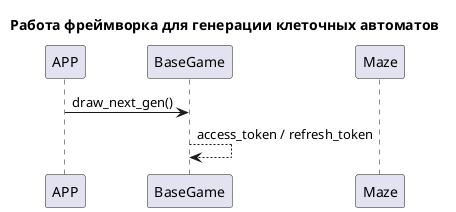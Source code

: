 @startuml
'https://plantuml.com/sequence-diagram

title "Работа фреймворка для генерации клеточных автоматов"
participant "APP" as app
participant "BaseGame" as base_game
participant "Maze" as maze

app -> base_game: draw_next_gen()

base_game --> base_game: access_token / refresh_token

@enduml